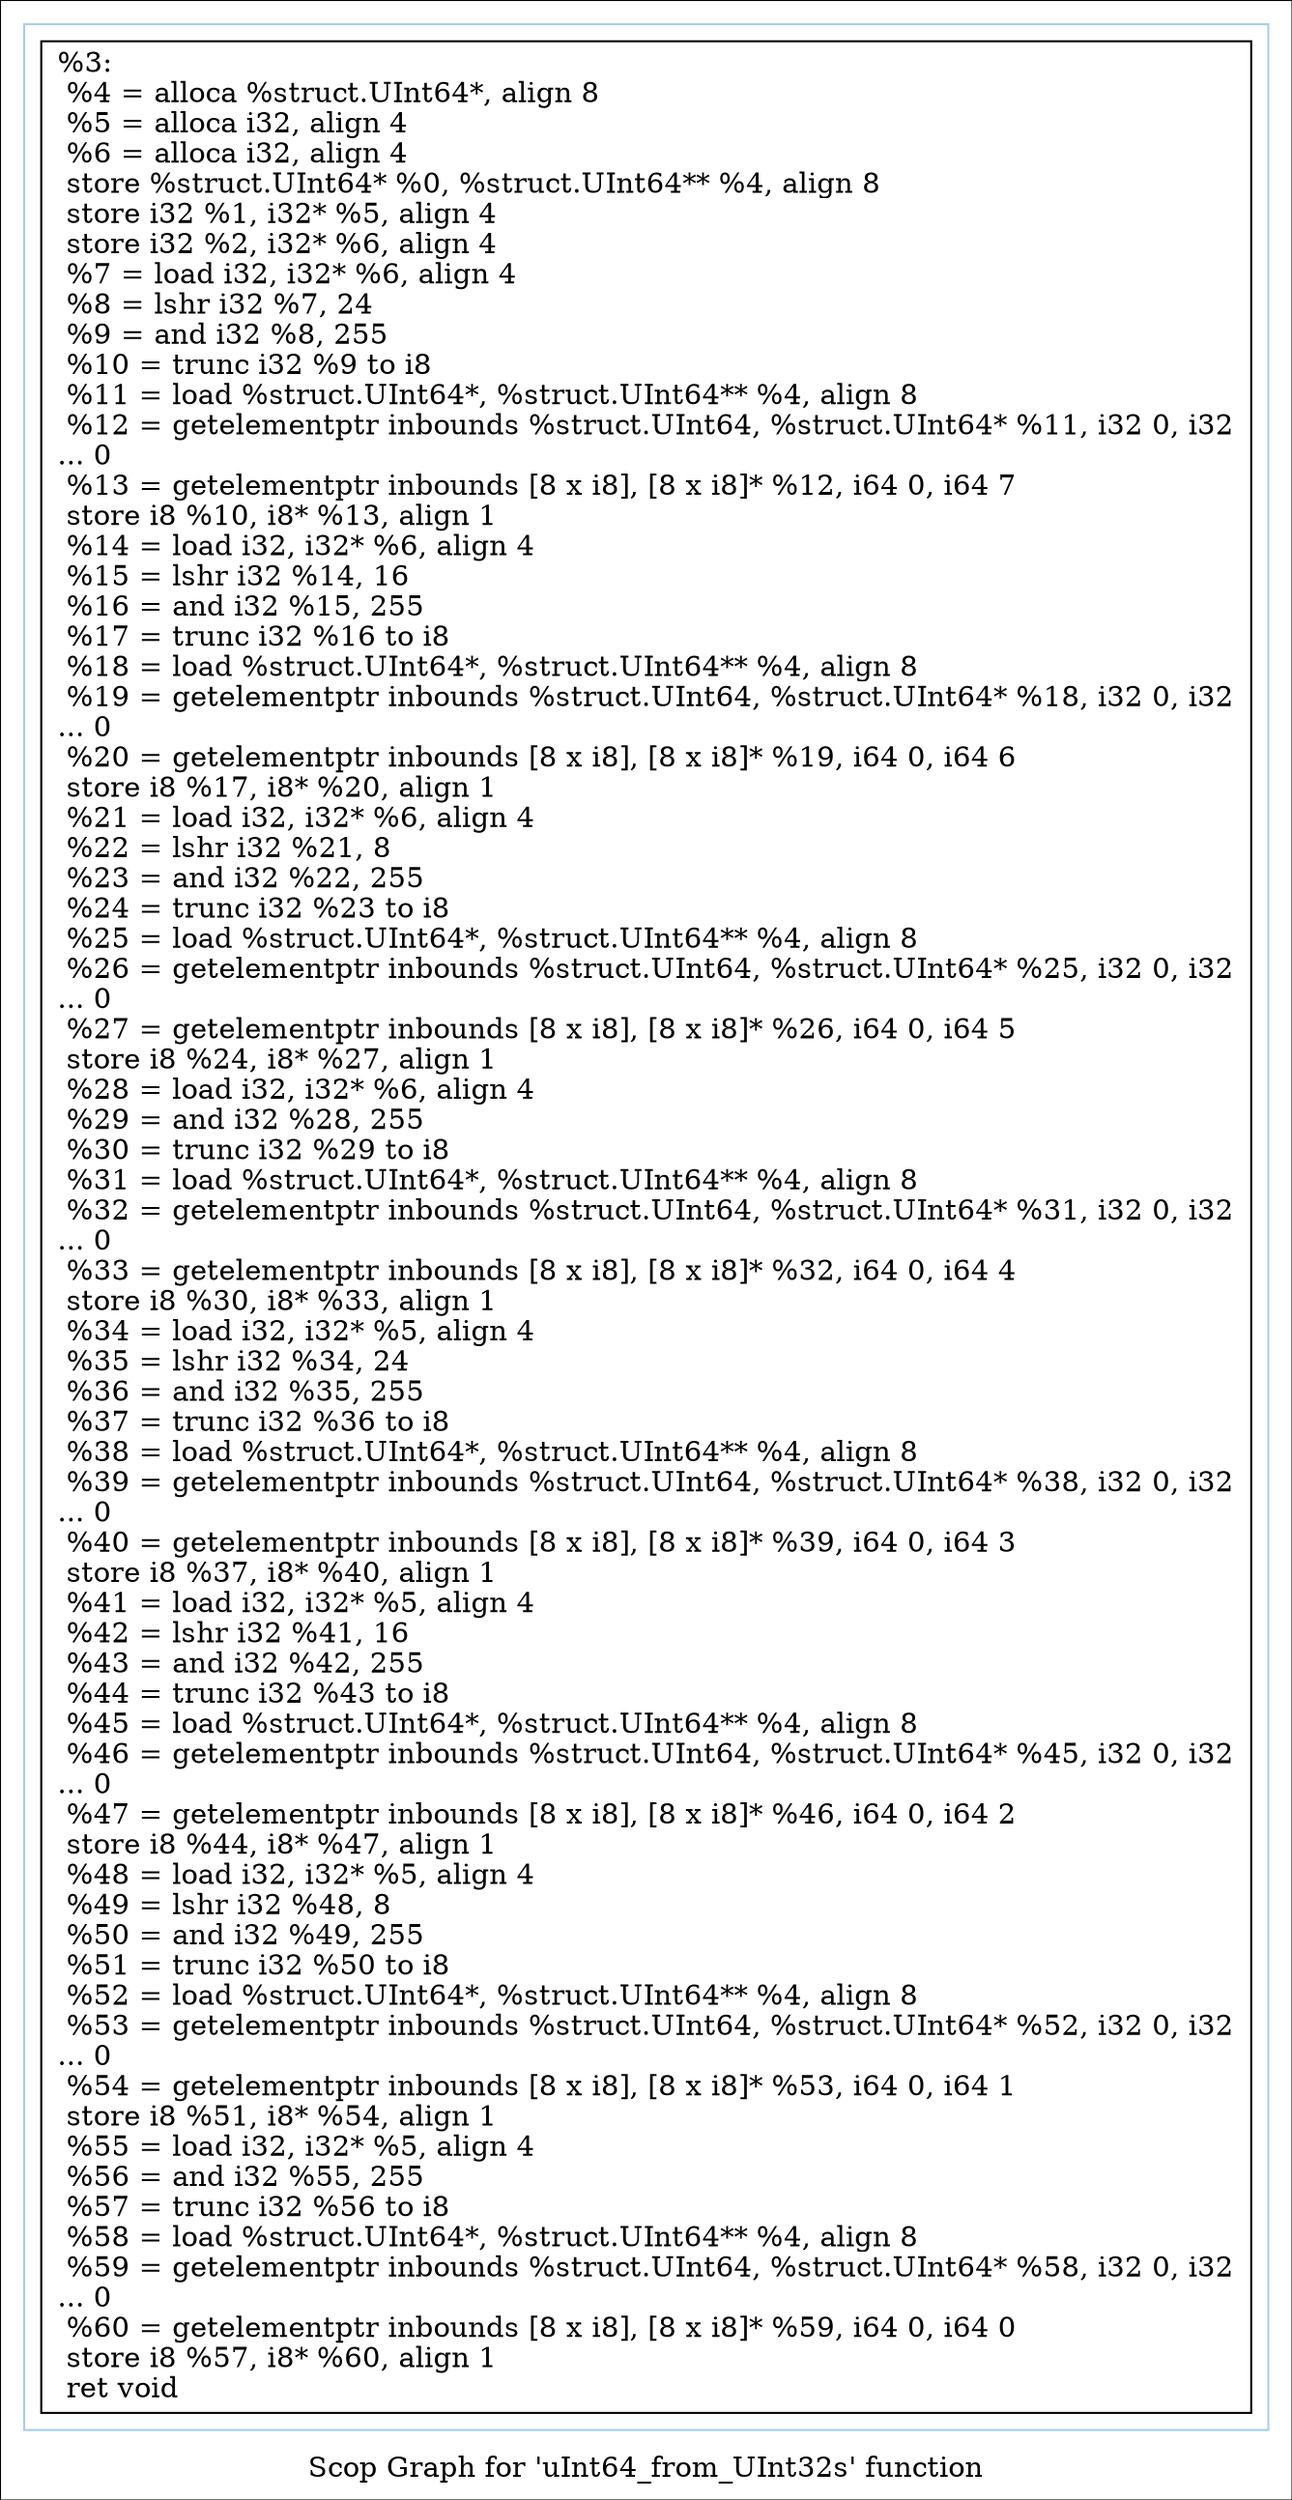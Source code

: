 digraph "Scop Graph for 'uInt64_from_UInt32s' function" {
	label="Scop Graph for 'uInt64_from_UInt32s' function";

	Node0x1e3bd20 [shape=record,label="{%3:\l  %4 = alloca %struct.UInt64*, align 8\l  %5 = alloca i32, align 4\l  %6 = alloca i32, align 4\l  store %struct.UInt64* %0, %struct.UInt64** %4, align 8\l  store i32 %1, i32* %5, align 4\l  store i32 %2, i32* %6, align 4\l  %7 = load i32, i32* %6, align 4\l  %8 = lshr i32 %7, 24\l  %9 = and i32 %8, 255\l  %10 = trunc i32 %9 to i8\l  %11 = load %struct.UInt64*, %struct.UInt64** %4, align 8\l  %12 = getelementptr inbounds %struct.UInt64, %struct.UInt64* %11, i32 0, i32\l... 0\l  %13 = getelementptr inbounds [8 x i8], [8 x i8]* %12, i64 0, i64 7\l  store i8 %10, i8* %13, align 1\l  %14 = load i32, i32* %6, align 4\l  %15 = lshr i32 %14, 16\l  %16 = and i32 %15, 255\l  %17 = trunc i32 %16 to i8\l  %18 = load %struct.UInt64*, %struct.UInt64** %4, align 8\l  %19 = getelementptr inbounds %struct.UInt64, %struct.UInt64* %18, i32 0, i32\l... 0\l  %20 = getelementptr inbounds [8 x i8], [8 x i8]* %19, i64 0, i64 6\l  store i8 %17, i8* %20, align 1\l  %21 = load i32, i32* %6, align 4\l  %22 = lshr i32 %21, 8\l  %23 = and i32 %22, 255\l  %24 = trunc i32 %23 to i8\l  %25 = load %struct.UInt64*, %struct.UInt64** %4, align 8\l  %26 = getelementptr inbounds %struct.UInt64, %struct.UInt64* %25, i32 0, i32\l... 0\l  %27 = getelementptr inbounds [8 x i8], [8 x i8]* %26, i64 0, i64 5\l  store i8 %24, i8* %27, align 1\l  %28 = load i32, i32* %6, align 4\l  %29 = and i32 %28, 255\l  %30 = trunc i32 %29 to i8\l  %31 = load %struct.UInt64*, %struct.UInt64** %4, align 8\l  %32 = getelementptr inbounds %struct.UInt64, %struct.UInt64* %31, i32 0, i32\l... 0\l  %33 = getelementptr inbounds [8 x i8], [8 x i8]* %32, i64 0, i64 4\l  store i8 %30, i8* %33, align 1\l  %34 = load i32, i32* %5, align 4\l  %35 = lshr i32 %34, 24\l  %36 = and i32 %35, 255\l  %37 = trunc i32 %36 to i8\l  %38 = load %struct.UInt64*, %struct.UInt64** %4, align 8\l  %39 = getelementptr inbounds %struct.UInt64, %struct.UInt64* %38, i32 0, i32\l... 0\l  %40 = getelementptr inbounds [8 x i8], [8 x i8]* %39, i64 0, i64 3\l  store i8 %37, i8* %40, align 1\l  %41 = load i32, i32* %5, align 4\l  %42 = lshr i32 %41, 16\l  %43 = and i32 %42, 255\l  %44 = trunc i32 %43 to i8\l  %45 = load %struct.UInt64*, %struct.UInt64** %4, align 8\l  %46 = getelementptr inbounds %struct.UInt64, %struct.UInt64* %45, i32 0, i32\l... 0\l  %47 = getelementptr inbounds [8 x i8], [8 x i8]* %46, i64 0, i64 2\l  store i8 %44, i8* %47, align 1\l  %48 = load i32, i32* %5, align 4\l  %49 = lshr i32 %48, 8\l  %50 = and i32 %49, 255\l  %51 = trunc i32 %50 to i8\l  %52 = load %struct.UInt64*, %struct.UInt64** %4, align 8\l  %53 = getelementptr inbounds %struct.UInt64, %struct.UInt64* %52, i32 0, i32\l... 0\l  %54 = getelementptr inbounds [8 x i8], [8 x i8]* %53, i64 0, i64 1\l  store i8 %51, i8* %54, align 1\l  %55 = load i32, i32* %5, align 4\l  %56 = and i32 %55, 255\l  %57 = trunc i32 %56 to i8\l  %58 = load %struct.UInt64*, %struct.UInt64** %4, align 8\l  %59 = getelementptr inbounds %struct.UInt64, %struct.UInt64* %58, i32 0, i32\l... 0\l  %60 = getelementptr inbounds [8 x i8], [8 x i8]* %59, i64 0, i64 0\l  store i8 %57, i8* %60, align 1\l  ret void\l}"];
	colorscheme = "paired12"
        subgraph cluster_0x1f18fa0 {
          label = "";
          style = solid;
          color = 1
          Node0x1e3bd20;
        }
}
